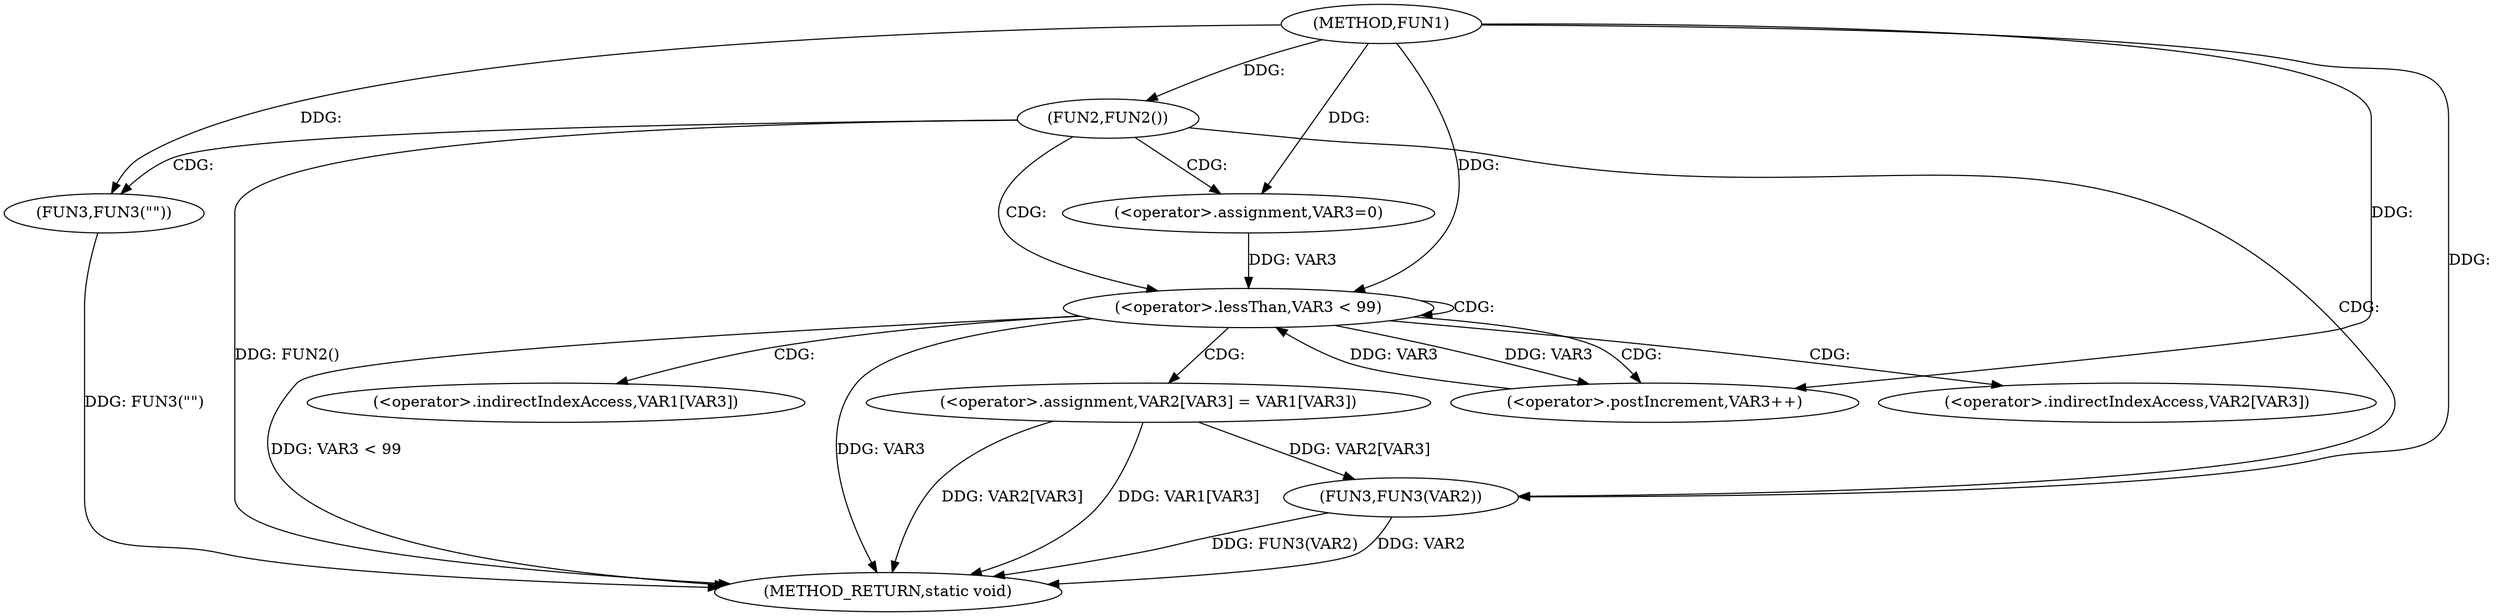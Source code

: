 digraph FUN1 {  
"1000100" [label = "(METHOD,FUN1)" ]
"1000132" [label = "(METHOD_RETURN,static void)" ]
"1000103" [label = "(FUN2,FUN2())" ]
"1000105" [label = "(FUN3,FUN3(\"\"))" ]
"1000114" [label = "(<operator>.assignment,VAR3=0)" ]
"1000117" [label = "(<operator>.lessThan,VAR3 < 99)" ]
"1000120" [label = "(<operator>.postIncrement,VAR3++)" ]
"1000123" [label = "(<operator>.assignment,VAR2[VAR3] = VAR1[VAR3])" ]
"1000130" [label = "(FUN3,FUN3(VAR2))" ]
"1000124" [label = "(<operator>.indirectIndexAccess,VAR2[VAR3])" ]
"1000127" [label = "(<operator>.indirectIndexAccess,VAR1[VAR3])" ]
  "1000117" -> "1000132"  [ label = "DDG: VAR3 < 99"] 
  "1000130" -> "1000132"  [ label = "DDG: FUN3(VAR2)"] 
  "1000105" -> "1000132"  [ label = "DDG: FUN3(\"\")"] 
  "1000103" -> "1000132"  [ label = "DDG: FUN2()"] 
  "1000123" -> "1000132"  [ label = "DDG: VAR1[VAR3]"] 
  "1000117" -> "1000132"  [ label = "DDG: VAR3"] 
  "1000130" -> "1000132"  [ label = "DDG: VAR2"] 
  "1000123" -> "1000132"  [ label = "DDG: VAR2[VAR3]"] 
  "1000100" -> "1000103"  [ label = "DDG: "] 
  "1000100" -> "1000105"  [ label = "DDG: "] 
  "1000100" -> "1000114"  [ label = "DDG: "] 
  "1000114" -> "1000117"  [ label = "DDG: VAR3"] 
  "1000120" -> "1000117"  [ label = "DDG: VAR3"] 
  "1000100" -> "1000117"  [ label = "DDG: "] 
  "1000117" -> "1000120"  [ label = "DDG: VAR3"] 
  "1000100" -> "1000120"  [ label = "DDG: "] 
  "1000123" -> "1000130"  [ label = "DDG: VAR2[VAR3]"] 
  "1000100" -> "1000130"  [ label = "DDG: "] 
  "1000103" -> "1000105"  [ label = "CDG: "] 
  "1000103" -> "1000130"  [ label = "CDG: "] 
  "1000103" -> "1000114"  [ label = "CDG: "] 
  "1000103" -> "1000117"  [ label = "CDG: "] 
  "1000117" -> "1000123"  [ label = "CDG: "] 
  "1000117" -> "1000124"  [ label = "CDG: "] 
  "1000117" -> "1000120"  [ label = "CDG: "] 
  "1000117" -> "1000117"  [ label = "CDG: "] 
  "1000117" -> "1000127"  [ label = "CDG: "] 
}
